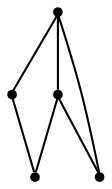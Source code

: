 graph {
  node [shape=point,comment="{\"directed\":false,\"doi\":\"10.1007/11618058_38\",\"figure\":\"1 (1)\"}"]

  v0 [pos="1223.1025027252908,284.90412394205725"]
  v1 [pos="1223.1025027252908,586.404062906901"]
  v2 [pos="976.994222383721,525.7791137695312"]
  v3 [pos="1104.3929187863373,446.1541748046875"]
  v4 [pos="942.1127543604651,284.90412394205714"]

  v0 -- v1 [id="-1",pos="1223.1025027252908,284.90412394205725 1223.1025027252908,586.404062906901 1223.1025027252908,586.404062906901 1223.1025027252908,586.404062906901"]
  v4 -- v2 [id="-2",pos="942.1127543604651,284.90412394205714 976.994222383721,525.7791137695312 976.994222383721,525.7791137695312 976.994222383721,525.7791137695312"]
  v4 -- v0 [id="-3",pos="942.1127543604651,284.90412394205714 1223.1025027252908,284.90412394205725 1223.1025027252908,284.90412394205725 1223.1025027252908,284.90412394205725"]
  v4 -- v3 [id="-6",pos="942.1127543604651,284.90412394205714 1104.3929187863373,446.1541748046875 1104.3929187863373,446.1541748046875 1104.3929187863373,446.1541748046875"]
  v2 -- v3 [id="-7",pos="976.994222383721,525.7791137695312 1104.3929187863373,446.1541748046875 1104.3929187863373,446.1541748046875 1104.3929187863373,446.1541748046875"]
  v2 -- v1 [id="-8",pos="976.994222383721,525.7791137695312 1223.1025027252908,586.404062906901 1223.1025027252908,586.404062906901 1223.1025027252908,586.404062906901"]
}